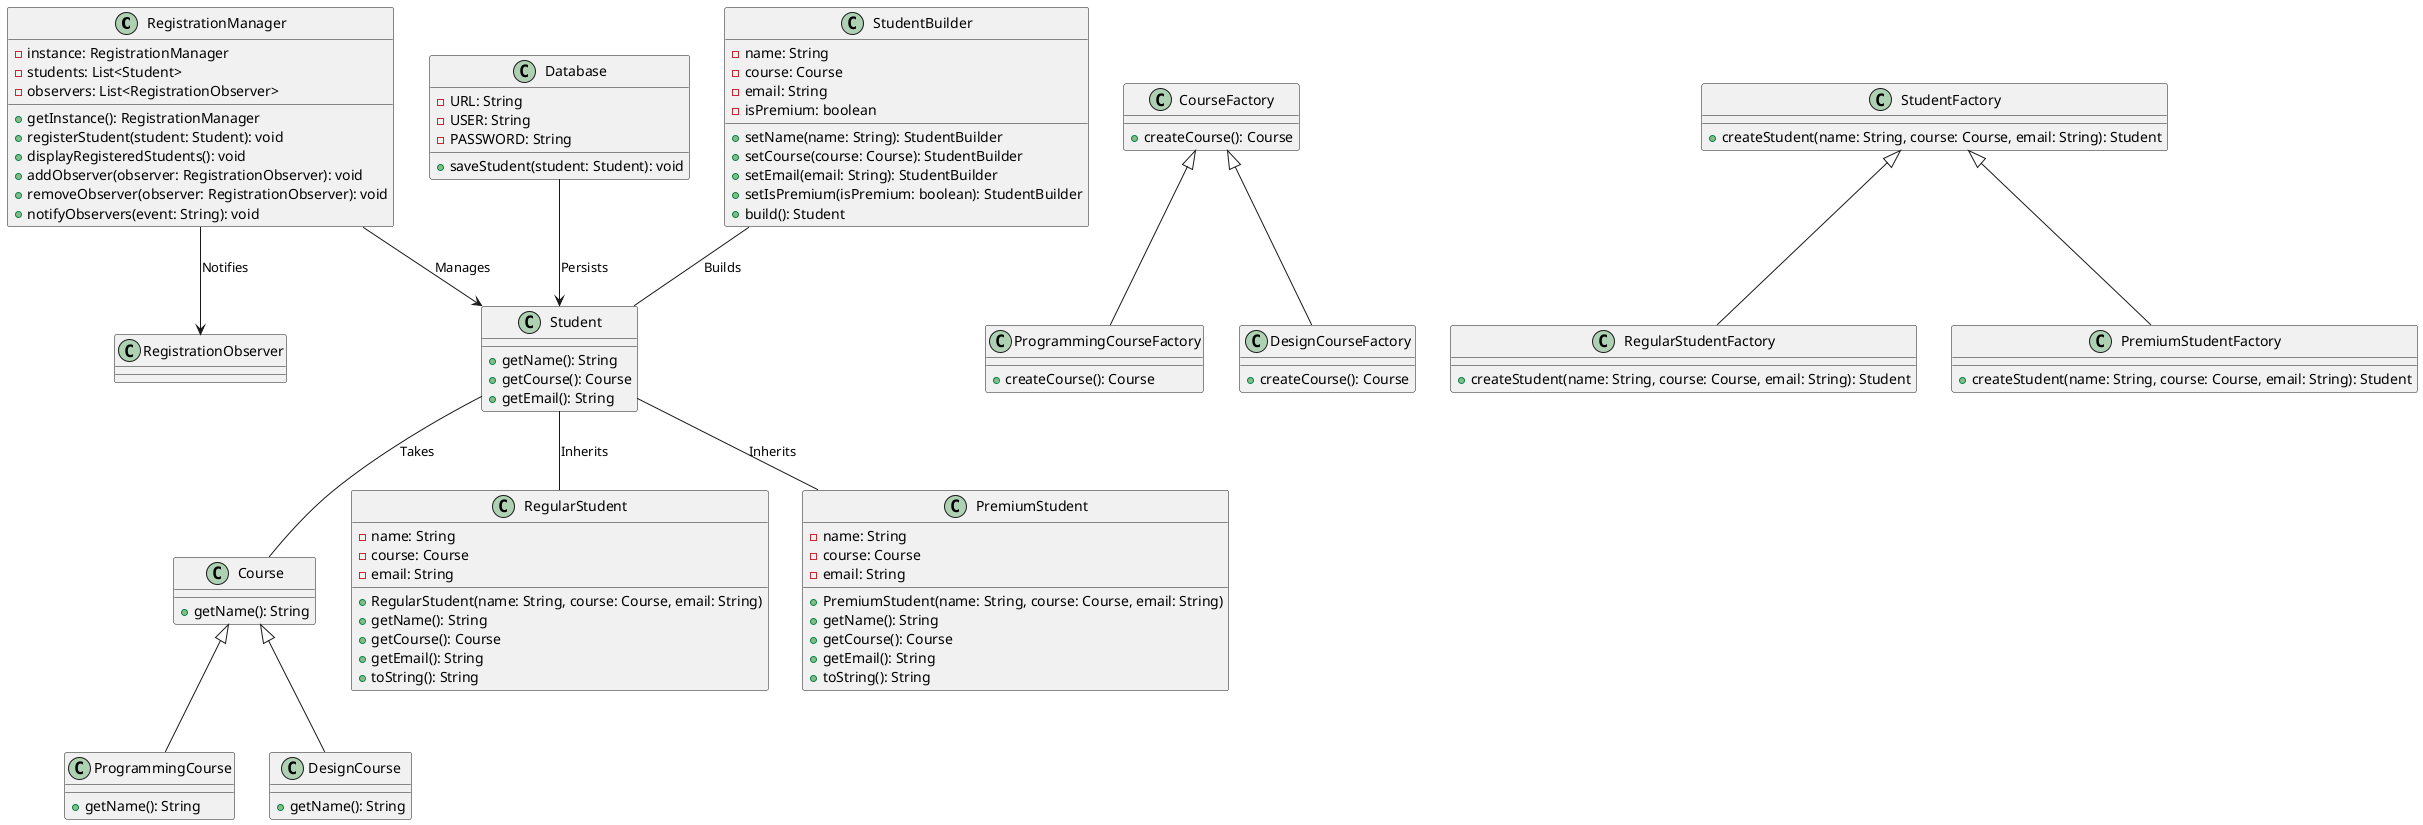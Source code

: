 @startuml

class RegistrationManager {
  - instance: RegistrationManager
  - students: List<Student>
  - observers: List<RegistrationObserver>
  + getInstance(): RegistrationManager
  + registerStudent(student: Student): void
  + displayRegisteredStudents(): void
  + addObserver(observer: RegistrationObserver): void
  + removeObserver(observer: RegistrationObserver): void
  + notifyObservers(event: String): void
}

class Database {
  - URL: String
  - USER: String
  - PASSWORD: String
  + saveStudent(student: Student): void
}

class Course {
  + getName(): String
}

class ProgrammingCourse {
  + getName(): String
}

class DesignCourse {
  + getName(): String
}

class CourseFactory {
  + createCourse(): Course
}

class ProgrammingCourseFactory {
  + createCourse(): Course
}

class DesignCourseFactory {
  + createCourse(): Course
}

class Student {
  + getName(): String
  + getCourse(): Course
  + getEmail(): String
}

class RegularStudent {
  - name: String
  - course: Course
  - email: String
  + RegularStudent(name: String, course: Course, email: String)
  + getName(): String
  + getCourse(): Course
  + getEmail(): String
  + toString(): String
}

class PremiumStudent {
  - name: String
  - course: Course
  - email: String
  + PremiumStudent(name: String, course: Course, email: String)
  + getName(): String
  + getCourse(): Course
  + getEmail(): String
  + toString(): String
}

class StudentFactory {
  + createStudent(name: String, course: Course, email: String): Student
}

class RegularStudentFactory {
  + createStudent(name: String, course: Course, email: String): Student
}

class PremiumStudentFactory {
  + createStudent(name: String, course: Course, email: String): Student
}

class StudentBuilder {
  - name: String
  - course: Course
  - email: String
  - isPremium: boolean
  + setName(name: String): StudentBuilder
  + setCourse(course: Course): StudentBuilder
  + setEmail(email: String): StudentBuilder
  + setIsPremium(isPremium: boolean): StudentBuilder
  + build(): Student
}

RegistrationManager --> Student : Manages
RegistrationManager --> RegistrationObserver : Notifies
Course <|-- ProgrammingCourse
Course <|-- DesignCourse
CourseFactory <|-- ProgrammingCourseFactory
CourseFactory <|-- DesignCourseFactory
Student -- Course : Takes
Student -- RegularStudent : Inherits
Student -- PremiumStudent : Inherits
StudentFactory <|-- RegularStudentFactory
StudentFactory <|-- PremiumStudentFactory
StudentBuilder -- Student : Builds
Database --> Student : Persists



@enduml

